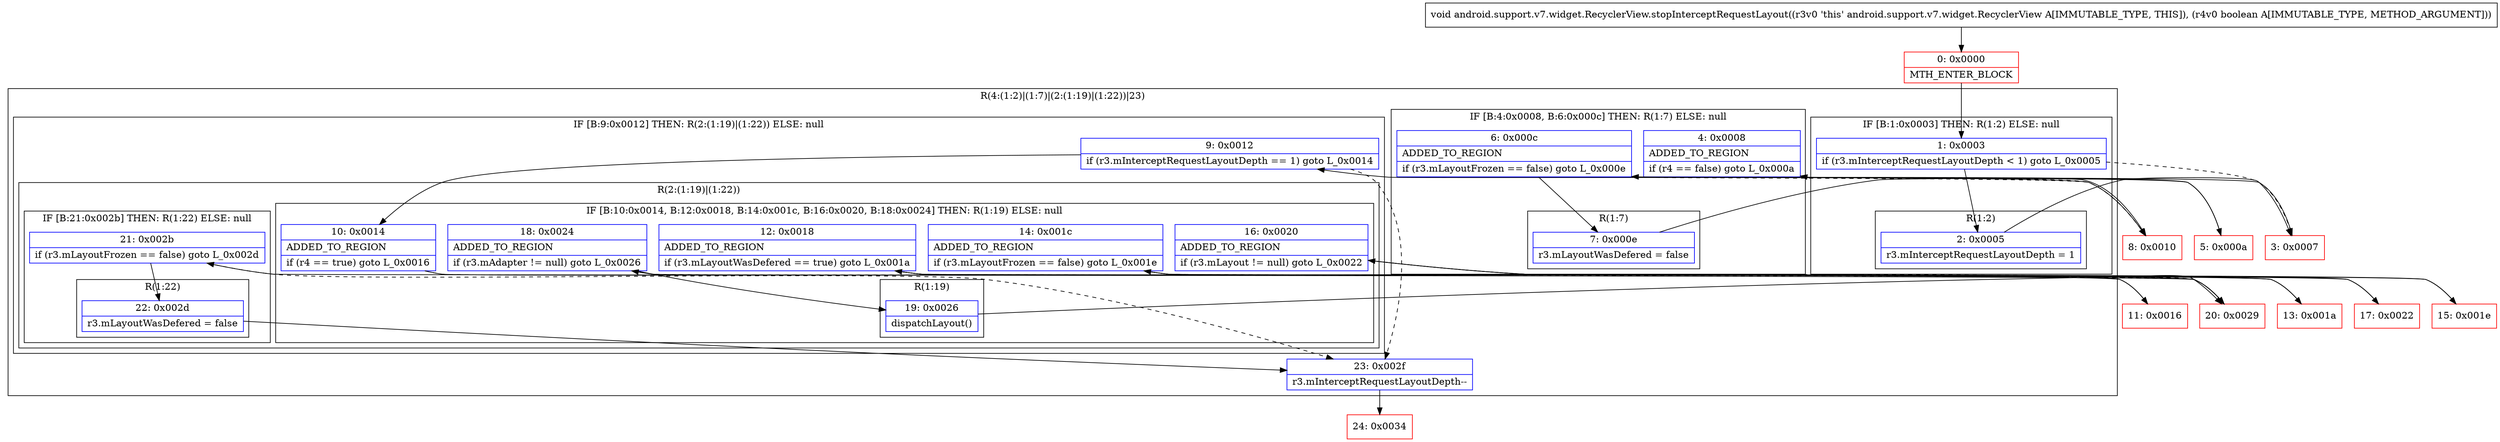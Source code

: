 digraph "CFG forandroid.support.v7.widget.RecyclerView.stopInterceptRequestLayout(Z)V" {
subgraph cluster_Region_506204646 {
label = "R(4:(1:2)|(1:7)|(2:(1:19)|(1:22))|23)";
node [shape=record,color=blue];
subgraph cluster_IfRegion_1326714805 {
label = "IF [B:1:0x0003] THEN: R(1:2) ELSE: null";
node [shape=record,color=blue];
Node_1 [shape=record,label="{1\:\ 0x0003|if (r3.mInterceptRequestLayoutDepth \< 1) goto L_0x0005\l}"];
subgraph cluster_Region_233425195 {
label = "R(1:2)";
node [shape=record,color=blue];
Node_2 [shape=record,label="{2\:\ 0x0005|r3.mInterceptRequestLayoutDepth = 1\l}"];
}
}
subgraph cluster_IfRegion_283908275 {
label = "IF [B:4:0x0008, B:6:0x000c] THEN: R(1:7) ELSE: null";
node [shape=record,color=blue];
Node_4 [shape=record,label="{4\:\ 0x0008|ADDED_TO_REGION\l|if (r4 == false) goto L_0x000a\l}"];
Node_6 [shape=record,label="{6\:\ 0x000c|ADDED_TO_REGION\l|if (r3.mLayoutFrozen == false) goto L_0x000e\l}"];
subgraph cluster_Region_1848739945 {
label = "R(1:7)";
node [shape=record,color=blue];
Node_7 [shape=record,label="{7\:\ 0x000e|r3.mLayoutWasDefered = false\l}"];
}
}
subgraph cluster_IfRegion_20405181 {
label = "IF [B:9:0x0012] THEN: R(2:(1:19)|(1:22)) ELSE: null";
node [shape=record,color=blue];
Node_9 [shape=record,label="{9\:\ 0x0012|if (r3.mInterceptRequestLayoutDepth == 1) goto L_0x0014\l}"];
subgraph cluster_Region_1121221153 {
label = "R(2:(1:19)|(1:22))";
node [shape=record,color=blue];
subgraph cluster_IfRegion_839764808 {
label = "IF [B:10:0x0014, B:12:0x0018, B:14:0x001c, B:16:0x0020, B:18:0x0024] THEN: R(1:19) ELSE: null";
node [shape=record,color=blue];
Node_10 [shape=record,label="{10\:\ 0x0014|ADDED_TO_REGION\l|if (r4 == true) goto L_0x0016\l}"];
Node_12 [shape=record,label="{12\:\ 0x0018|ADDED_TO_REGION\l|if (r3.mLayoutWasDefered == true) goto L_0x001a\l}"];
Node_14 [shape=record,label="{14\:\ 0x001c|ADDED_TO_REGION\l|if (r3.mLayoutFrozen == false) goto L_0x001e\l}"];
Node_16 [shape=record,label="{16\:\ 0x0020|ADDED_TO_REGION\l|if (r3.mLayout != null) goto L_0x0022\l}"];
Node_18 [shape=record,label="{18\:\ 0x0024|ADDED_TO_REGION\l|if (r3.mAdapter != null) goto L_0x0026\l}"];
subgraph cluster_Region_1344110496 {
label = "R(1:19)";
node [shape=record,color=blue];
Node_19 [shape=record,label="{19\:\ 0x0026|dispatchLayout()\l}"];
}
}
subgraph cluster_IfRegion_1808542893 {
label = "IF [B:21:0x002b] THEN: R(1:22) ELSE: null";
node [shape=record,color=blue];
Node_21 [shape=record,label="{21\:\ 0x002b|if (r3.mLayoutFrozen == false) goto L_0x002d\l}"];
subgraph cluster_Region_178804359 {
label = "R(1:22)";
node [shape=record,color=blue];
Node_22 [shape=record,label="{22\:\ 0x002d|r3.mLayoutWasDefered = false\l}"];
}
}
}
}
Node_23 [shape=record,label="{23\:\ 0x002f|r3.mInterceptRequestLayoutDepth\-\-\l}"];
}
Node_0 [shape=record,color=red,label="{0\:\ 0x0000|MTH_ENTER_BLOCK\l}"];
Node_3 [shape=record,color=red,label="{3\:\ 0x0007}"];
Node_5 [shape=record,color=red,label="{5\:\ 0x000a}"];
Node_8 [shape=record,color=red,label="{8\:\ 0x0010}"];
Node_11 [shape=record,color=red,label="{11\:\ 0x0016}"];
Node_13 [shape=record,color=red,label="{13\:\ 0x001a}"];
Node_15 [shape=record,color=red,label="{15\:\ 0x001e}"];
Node_17 [shape=record,color=red,label="{17\:\ 0x0022}"];
Node_20 [shape=record,color=red,label="{20\:\ 0x0029}"];
Node_24 [shape=record,color=red,label="{24\:\ 0x0034}"];
MethodNode[shape=record,label="{void android.support.v7.widget.RecyclerView.stopInterceptRequestLayout((r3v0 'this' android.support.v7.widget.RecyclerView A[IMMUTABLE_TYPE, THIS]), (r4v0 boolean A[IMMUTABLE_TYPE, METHOD_ARGUMENT])) }"];
MethodNode -> Node_0;
Node_1 -> Node_2;
Node_1 -> Node_3[style=dashed];
Node_2 -> Node_3;
Node_4 -> Node_5;
Node_4 -> Node_8[style=dashed];
Node_6 -> Node_7;
Node_6 -> Node_8[style=dashed];
Node_7 -> Node_8;
Node_9 -> Node_10;
Node_9 -> Node_23[style=dashed];
Node_10 -> Node_11;
Node_10 -> Node_20[style=dashed];
Node_12 -> Node_13;
Node_12 -> Node_20[style=dashed];
Node_14 -> Node_15;
Node_14 -> Node_20[style=dashed];
Node_16 -> Node_17;
Node_16 -> Node_20[style=dashed];
Node_18 -> Node_19;
Node_18 -> Node_20[style=dashed];
Node_19 -> Node_20;
Node_21 -> Node_22;
Node_21 -> Node_23[style=dashed];
Node_22 -> Node_23;
Node_23 -> Node_24;
Node_0 -> Node_1;
Node_3 -> Node_4;
Node_5 -> Node_6;
Node_8 -> Node_9;
Node_11 -> Node_12;
Node_13 -> Node_14;
Node_15 -> Node_16;
Node_17 -> Node_18;
Node_20 -> Node_21;
}

